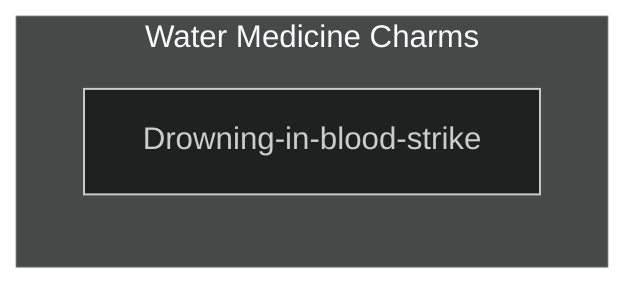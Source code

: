 ---
config:
  theme: dark
---
flowchart TD

    %% described in Storyteller's Companion
    subgraph water_medicine[Water Medicine Charms]
        direction TB

        drowning_in_blood_strike[Drowning-in-blood-strike]
        click drowning_in_blood_strike callback "
        Drowning-in-blood-strike<br>
        <br>
        Cost: 4 motes<br>
        Duration: Instant<br>
        Type: Supplemental<br>
        Minimum Medicine: 2<br>
        Minimum Essence: 1<br>
        Prerequisite Charms: None<br>
        <br>
        The body, as anyone can see, contains a lot of water
        - blood. Dragon-Blooded warriors who learn the hidden
        tides and currents of blood can strike in such a way as to
        cause internal bleeding into an enemy's lungs. The victim
        can literally drown in his own blood.<br>
        To use this Charm, the attacker must successfully
        strike her opponent in some way. If the Drowning-in-Blood
        Strike roll succeeds, the target loses one point of
        Stamina on each subsequent turn, for as many turns as the
        player rolled successes on the Essence + Medicine roll.
        The Drowning-in-Blood Strike does not itself inflict health
        levels of damage, though it may look like a series of rapid
        punches or some other attack.<br>
        Cascade Charms:<br>
        • A more skilled or powerful Dynast no longer needs
        to punch his opponent to inflict the Drowning-in-Blood
        Strike; a light slap, or even a mere brush with a finger, will
        suffice to disrupt the flow of blood.<br>
        • An even more advanced version of the Drowning-
        in-Blood Strike adds a time delay: The attacker can prime
        the victim to drown in his own blood minutes or hours
        later.<br>
        • Techniques resembling the Drowning-in-Blood
        Strike can be used to stanch internal or external bleeding.
        "


    end